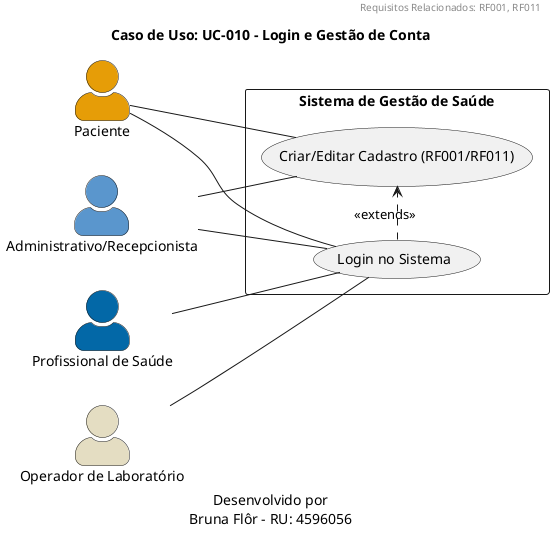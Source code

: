 @startuml

header
Requisitos Relacionados: RF001, RF011
end header

caption
Desenvolvido por
Bruna Flôr - RU: 4596056
end caption

title Caso de Uso: UC-010 - Login e Gestão de Conta

left to right direction
skinparam actorStyle awesome

actor #E69D07 Paciente as Pac
actor #0368A7 "Profissional de Saúde" as Prof
actor #5A96CD "Administrativo/Recepcionista" as Admin
actor #e4ddc2 "Operador de Laboratório" as Lab

rectangle "Sistema de Gestão de Saúde" {
    usecase "Login no Sistema" as UC_Login
    usecase "Criar/Editar Cadastro (RF001/RF011)" as UC_Cad
}

Pac -- UC_Login
Pac -- UC_Cad

Prof -- UC_Login

Admin -- UC_Login
Admin -- UC_Cad

Lab -- UC_Login

UC_Login .> UC_Cad : <<extends>>
@enduml